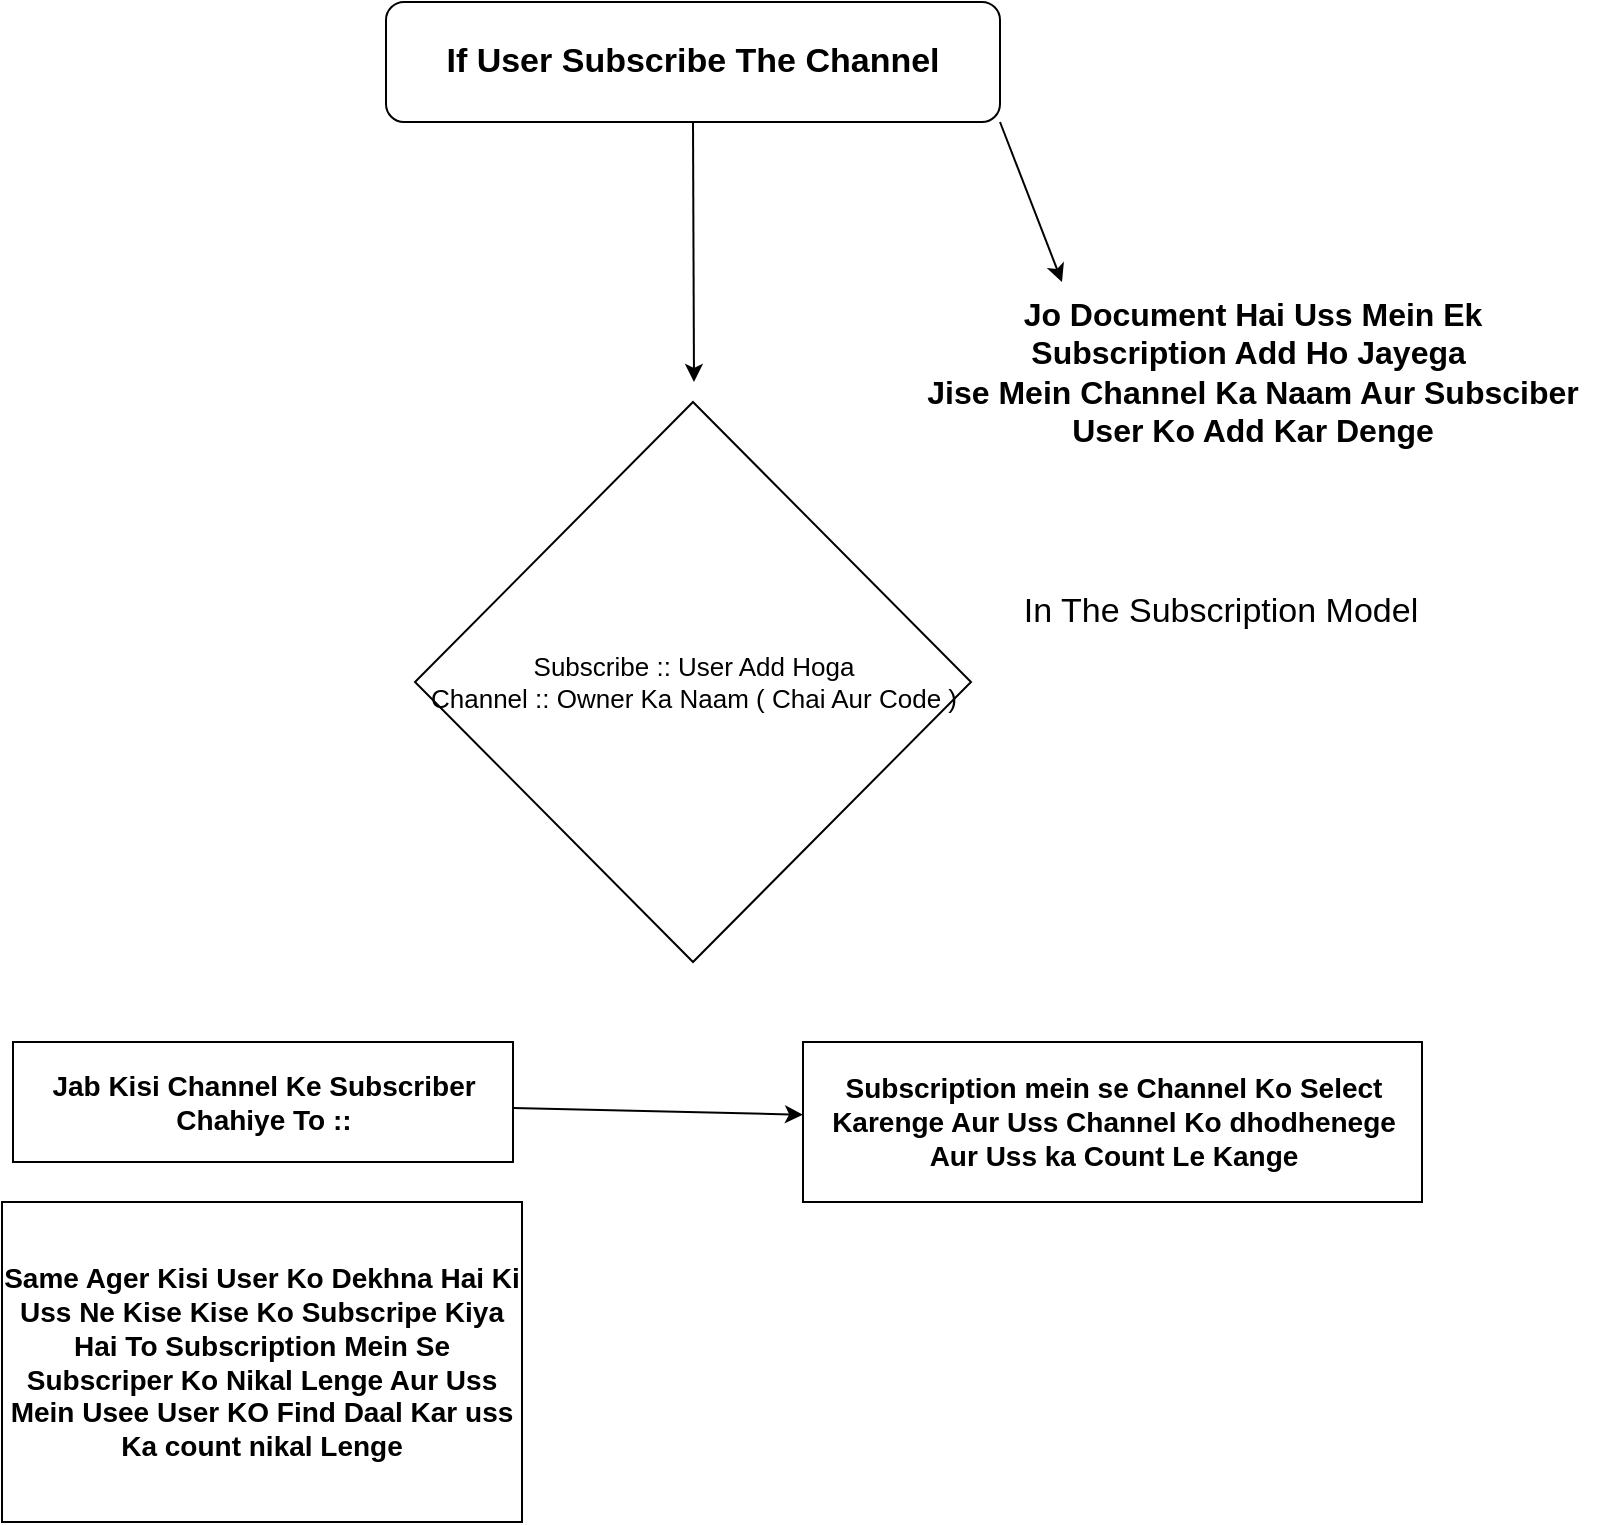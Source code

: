 <mxfile>
    <diagram id="zUdO87sfN6NGNAvaqnXG" name="Page-1">
        <mxGraphModel dx="1099" dy="768" grid="1" gridSize="10" guides="1" tooltips="1" connect="1" arrows="1" fold="1" page="1" pageScale="1" pageWidth="850" pageHeight="1100" math="0" shadow="0">
            <root>
                <mxCell id="0"/>
                <mxCell id="1" parent="0"/>
                <mxCell id="6" value="If User Subscribe The Channel" style="rounded=1;whiteSpace=wrap;html=1;fontSize=17;fontStyle=1" parent="1" vertex="1">
                    <mxGeometry x="692" y="30" width="307" height="60" as="geometry"/>
                </mxCell>
                <mxCell id="9" value="" style="endArrow=classic;html=1;fontSize=17;exitX=0.5;exitY=1;exitDx=0;exitDy=0;" parent="1" source="6" edge="1">
                    <mxGeometry width="50" height="50" relative="1" as="geometry">
                        <mxPoint x="870" y="300" as="sourcePoint"/>
                        <mxPoint x="846" y="220" as="targetPoint"/>
                    </mxGeometry>
                </mxCell>
                <mxCell id="10" value="Subscribe :: User Add Hoga&lt;br style=&quot;font-size: 13px;&quot;&gt;Channel :: Owner Ka Naam ( Chai Aur Code )&lt;br style=&quot;font-size: 13px;&quot;&gt;" style="rhombus;whiteSpace=wrap;html=1;fontSize=13;" parent="1" vertex="1">
                    <mxGeometry x="706.5" y="230" width="278" height="280" as="geometry"/>
                </mxCell>
                <mxCell id="13" value="In The Subscription Model" style="text;html=1;align=center;verticalAlign=middle;resizable=0;points=[];autosize=1;strokeColor=none;fillColor=none;fontSize=17;" parent="1" vertex="1">
                    <mxGeometry x="999" y="320" width="220" height="30" as="geometry"/>
                </mxCell>
                <mxCell id="16" value="" style="edgeStyle=none;html=1;fontSize=13;" parent="1" source="14" target="15" edge="1">
                    <mxGeometry relative="1" as="geometry"/>
                </mxCell>
                <mxCell id="14" value="Jab Kisi Channel Ke Subscriber Chahiye To ::" style="rounded=0;whiteSpace=wrap;html=1;fontSize=14;fontStyle=1" parent="1" vertex="1">
                    <mxGeometry x="505.5" y="550" width="250" height="60" as="geometry"/>
                </mxCell>
                <mxCell id="15" value="Subscription mein se Channel Ko Select Karenge Aur Uss Channel Ko dhodhenege Aur Uss ka Count Le Kange" style="whiteSpace=wrap;html=1;fontSize=14;rounded=0;fontStyle=1" parent="1" vertex="1">
                    <mxGeometry x="900.5" y="550" width="309.5" height="80" as="geometry"/>
                </mxCell>
                <mxCell id="17" value="" style="endArrow=classic;html=1;fontSize=13;exitX=1;exitY=1;exitDx=0;exitDy=0;" parent="1" source="6" edge="1">
                    <mxGeometry width="50" height="50" relative="1" as="geometry">
                        <mxPoint x="950" y="330" as="sourcePoint"/>
                        <mxPoint x="1030" y="170" as="targetPoint"/>
                    </mxGeometry>
                </mxCell>
                <mxCell id="18" value="&lt;font style=&quot;font-size: 16px;&quot;&gt;&lt;b&gt;Jo Document Hai Uss Mein Ek &lt;br&gt;Subscription Add Ho Jayega&amp;nbsp;&lt;br&gt;Jise Mein Channel Ka Naam Aur Subsciber &lt;br style=&quot;&quot;&gt;User Ko Add Kar Denge&lt;/b&gt;&lt;/font&gt;" style="text;html=1;align=center;verticalAlign=middle;resizable=0;points=[];autosize=1;strokeColor=none;fillColor=none;fontSize=13;" parent="1" vertex="1">
                    <mxGeometry x="950" y="170" width="350" height="90" as="geometry"/>
                </mxCell>
                <mxCell id="19" value="Same Ager Kisi User Ko Dekhna Hai Ki Uss Ne Kise Kise Ko Subscripe Kiya Hai To Subscription Mein Se Subscriper Ko Nikal Lenge Aur Uss Mein Usee User KO Find Daal Kar uss Ka count nikal Lenge" style="rounded=0;whiteSpace=wrap;html=1;fontSize=14;fontStyle=1" parent="1" vertex="1">
                    <mxGeometry x="500" y="630" width="260" height="160" as="geometry"/>
                </mxCell>
            </root>
        </mxGraphModel>
    </diagram>
</mxfile>